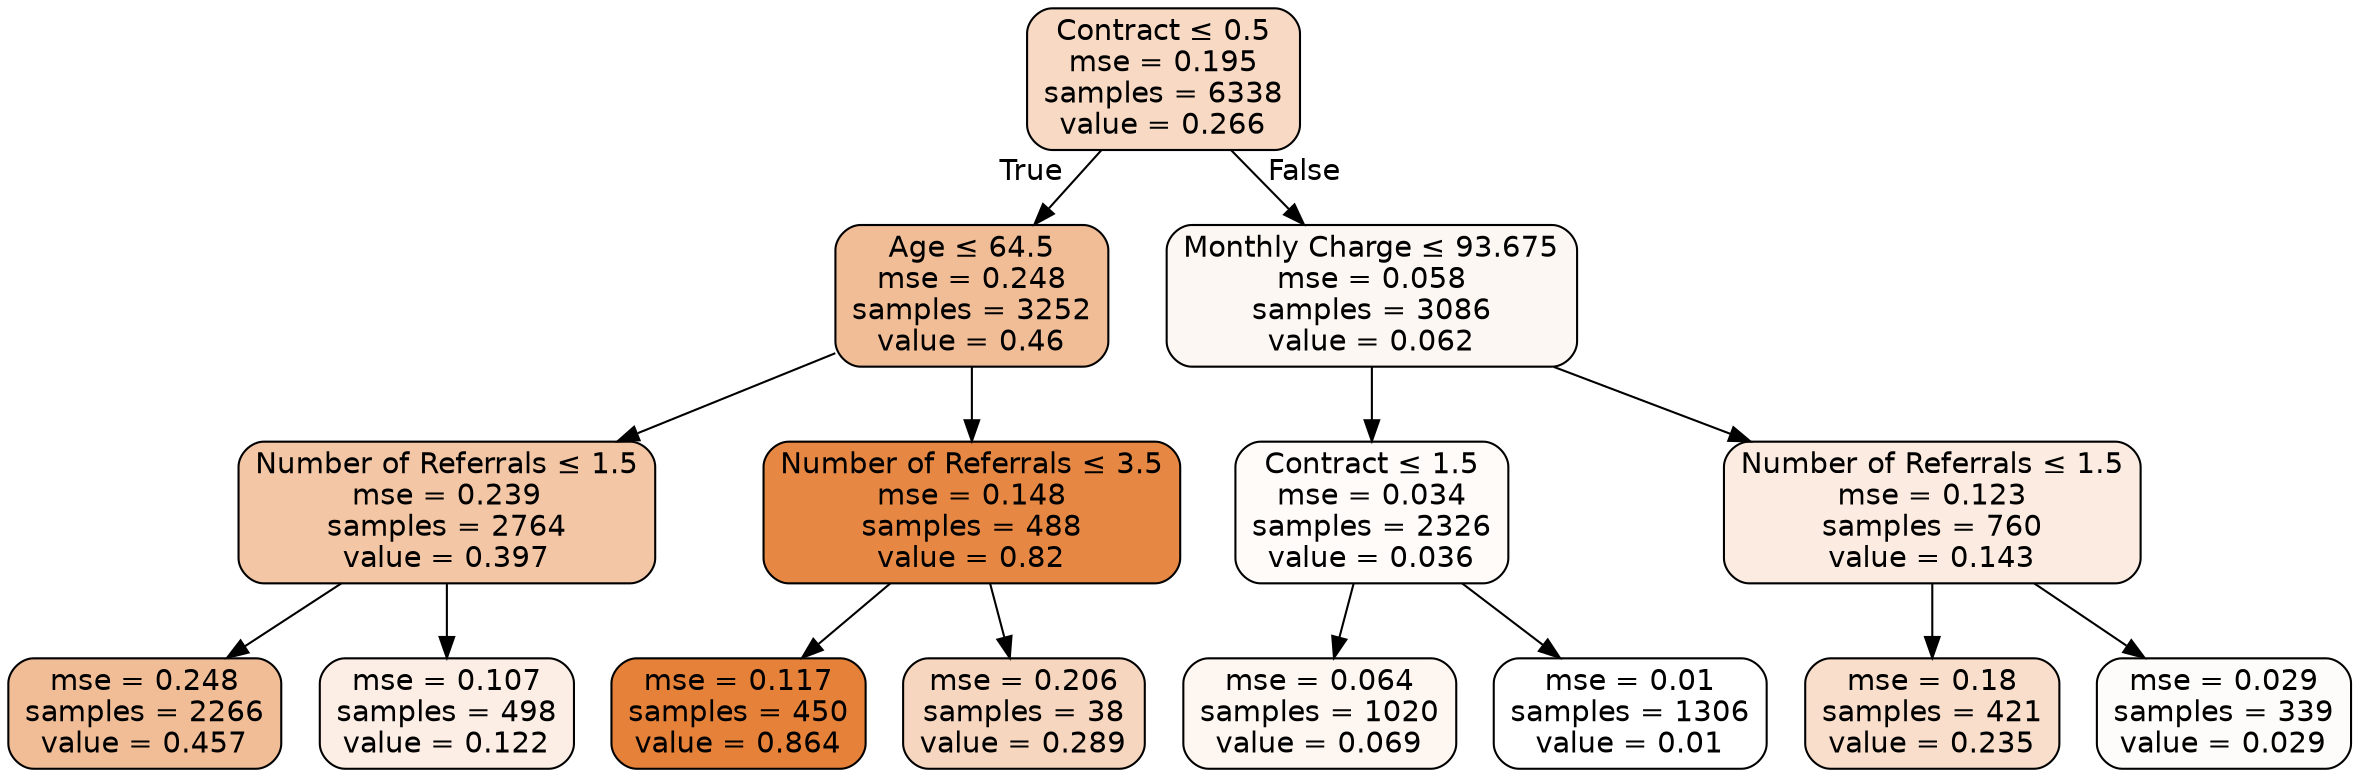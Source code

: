 digraph Tree {
node [shape=box, style="filled, rounded", color="black", fontname=helvetica] ;
edge [fontname=helvetica] ;
0 [label=<Contract &le; 0.5<br/>mse = 0.195<br/>samples = 6338<br/>value = 0.266>, fillcolor="#f7d9c4"] ;
1 [label=<Age &le; 64.5<br/>mse = 0.248<br/>samples = 3252<br/>value = 0.46>, fillcolor="#f1bd97"] ;
0 -> 1 [labeldistance=2.5, labelangle=45, headlabel="True"] ;
2 [label=<Number of Referrals &le; 1.5<br/>mse = 0.239<br/>samples = 2764<br/>value = 0.397>, fillcolor="#f3c6a5"] ;
1 -> 2 ;
3 [label=<mse = 0.248<br/>samples = 2266<br/>value = 0.457>, fillcolor="#f1bd97"] ;
2 -> 3 ;
4 [label=<mse = 0.107<br/>samples = 498<br/>value = 0.122>, fillcolor="#fceee5"] ;
2 -> 4 ;
5 [label=<Number of Referrals &le; 3.5<br/>mse = 0.148<br/>samples = 488<br/>value = 0.82>, fillcolor="#e68843"] ;
1 -> 5 ;
6 [label=<mse = 0.117<br/>samples = 450<br/>value = 0.864>, fillcolor="#e58139"] ;
5 -> 6 ;
7 [label=<mse = 0.206<br/>samples = 38<br/>value = 0.289>, fillcolor="#f6d6be"] ;
5 -> 7 ;
8 [label=<Monthly Charge &le; 93.675<br/>mse = 0.058<br/>samples = 3086<br/>value = 0.062>, fillcolor="#fdf7f3"] ;
0 -> 8 [labeldistance=2.5, labelangle=-45, headlabel="False"] ;
9 [label=<Contract &le; 1.5<br/>mse = 0.034<br/>samples = 2326<br/>value = 0.036>, fillcolor="#fefbf9"] ;
8 -> 9 ;
10 [label=<mse = 0.064<br/>samples = 1020<br/>value = 0.069>, fillcolor="#fdf6f1"] ;
9 -> 10 ;
11 [label=<mse = 0.01<br/>samples = 1306<br/>value = 0.01>, fillcolor="#ffffff"] ;
9 -> 11 ;
12 [label=<Number of Referrals &le; 1.5<br/>mse = 0.123<br/>samples = 760<br/>value = 0.143>, fillcolor="#fbebe0"] ;
8 -> 12 ;
13 [label=<mse = 0.18<br/>samples = 421<br/>value = 0.235>, fillcolor="#f8decb"] ;
12 -> 13 ;
14 [label=<mse = 0.029<br/>samples = 339<br/>value = 0.029>, fillcolor="#fefcfa"] ;
12 -> 14 ;
}
